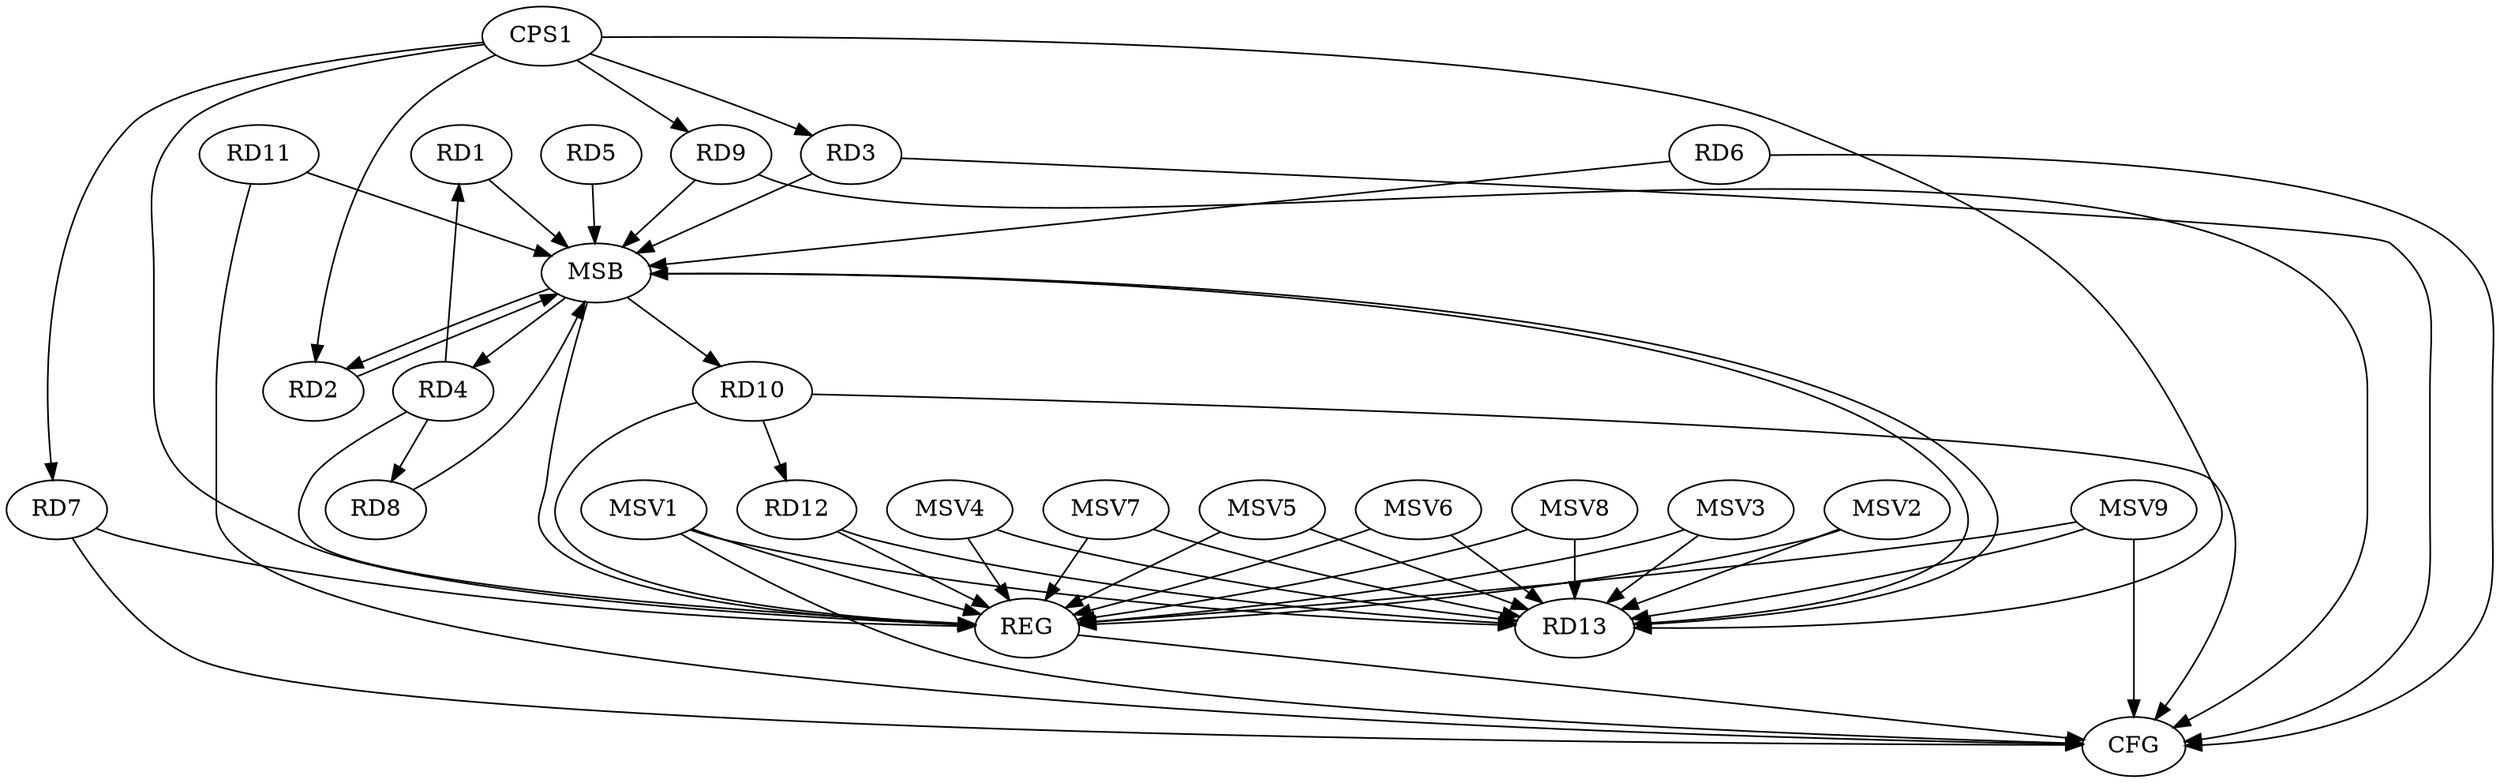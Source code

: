 strict digraph G {
  RD1 [ label="RD1" ];
  RD2 [ label="RD2" ];
  RD3 [ label="RD3" ];
  RD4 [ label="RD4" ];
  RD5 [ label="RD5" ];
  RD6 [ label="RD6" ];
  RD7 [ label="RD7" ];
  RD8 [ label="RD8" ];
  RD9 [ label="RD9" ];
  RD10 [ label="RD10" ];
  RD11 [ label="RD11" ];
  RD12 [ label="RD12" ];
  RD13 [ label="RD13" ];
  CPS1 [ label="CPS1" ];
  REG [ label="REG" ];
  MSB [ label="MSB" ];
  CFG [ label="CFG" ];
  MSV1 [ label="MSV1" ];
  MSV2 [ label="MSV2" ];
  MSV3 [ label="MSV3" ];
  MSV4 [ label="MSV4" ];
  MSV5 [ label="MSV5" ];
  MSV6 [ label="MSV6" ];
  MSV7 [ label="MSV7" ];
  MSV8 [ label="MSV8" ];
  MSV9 [ label="MSV9" ];
  RD4 -> RD1;
  RD4 -> RD8;
  RD10 -> RD12;
  RD12 -> RD13;
  CPS1 -> RD2;
  CPS1 -> RD3;
  CPS1 -> RD7;
  CPS1 -> RD9;
  CPS1 -> RD13;
  RD4 -> REG;
  RD7 -> REG;
  RD10 -> REG;
  RD12 -> REG;
  CPS1 -> REG;
  RD1 -> MSB;
  MSB -> RD4;
  MSB -> REG;
  RD2 -> MSB;
  RD3 -> MSB;
  RD5 -> MSB;
  MSB -> RD13;
  RD6 -> MSB;
  MSB -> RD2;
  RD8 -> MSB;
  RD9 -> MSB;
  RD11 -> MSB;
  MSB -> RD10;
  RD13 -> MSB;
  RD11 -> CFG;
  RD7 -> CFG;
  RD3 -> CFG;
  RD6 -> CFG;
  RD9 -> CFG;
  RD10 -> CFG;
  REG -> CFG;
  MSV1 -> RD13;
  MSV1 -> REG;
  MSV1 -> CFG;
  MSV2 -> RD13;
  MSV3 -> RD13;
  MSV2 -> REG;
  MSV3 -> REG;
  MSV4 -> RD13;
  MSV4 -> REG;
  MSV5 -> RD13;
  MSV6 -> RD13;
  MSV5 -> REG;
  MSV6 -> REG;
  MSV7 -> RD13;
  MSV7 -> REG;
  MSV8 -> RD13;
  MSV8 -> REG;
  MSV9 -> RD13;
  MSV9 -> REG;
  MSV9 -> CFG;
}
